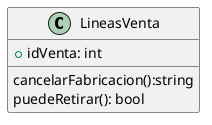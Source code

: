 @startuml LineasVenta
class LineasVenta{
    +idVenta: int

    cancelarFabricacion():string
    puedeRetirar(): bool
    
    
}
@enduml